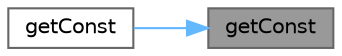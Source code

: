 digraph "getConst"
{
 // LATEX_PDF_SIZE
  bgcolor="transparent";
  edge [fontname=Helvetica,fontsize=10,labelfontname=Helvetica,labelfontsize=10];
  node [fontname=Helvetica,fontsize=10,shape=box,height=0.2,width=0.4];
  rankdir="RL";
  Node1 [id="Node000001",label="getConst",height=0.2,width=0.4,color="gray40", fillcolor="grey60", style="filled", fontcolor="black",tooltip="Retrieve a const instance or throw if no instance is found."];
  Node1 -> Node2 [id="edge1_Node000001_Node000002",dir="back",color="steelblue1",style="solid",tooltip=" "];
  Node2 [id="Node000002",label="getConst",height=0.2,width=0.4,color="grey40", fillcolor="white", style="filled",URL="$classmexplus_1_1_session.html#a5cf5ea57ebee5c76f566527b093050ad",tooltip=" "];
}
